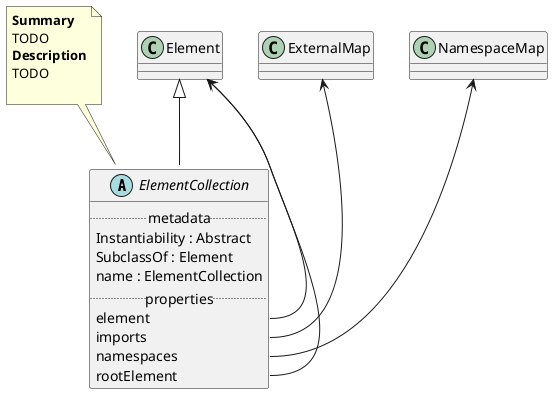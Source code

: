 @startuml
abstract ElementCollection {
.. metadata ..
    Instantiability : Abstract
    SubclassOf : Element
    name : ElementCollection
.. properties ..
    element
    imports
    namespaces
    rootElement
}
note top of ElementCollection
<b>Summary</b>
TODO
<b>Description</b>
TODO

end note
"Element" <|-- "ElementCollection"
"Element" <-- "ElementCollection::element"
"ExternalMap" <-- "ElementCollection::imports"
"NamespaceMap" <-- "ElementCollection::namespaces"
"Element" <-- "ElementCollection::rootElement"
@enduml
